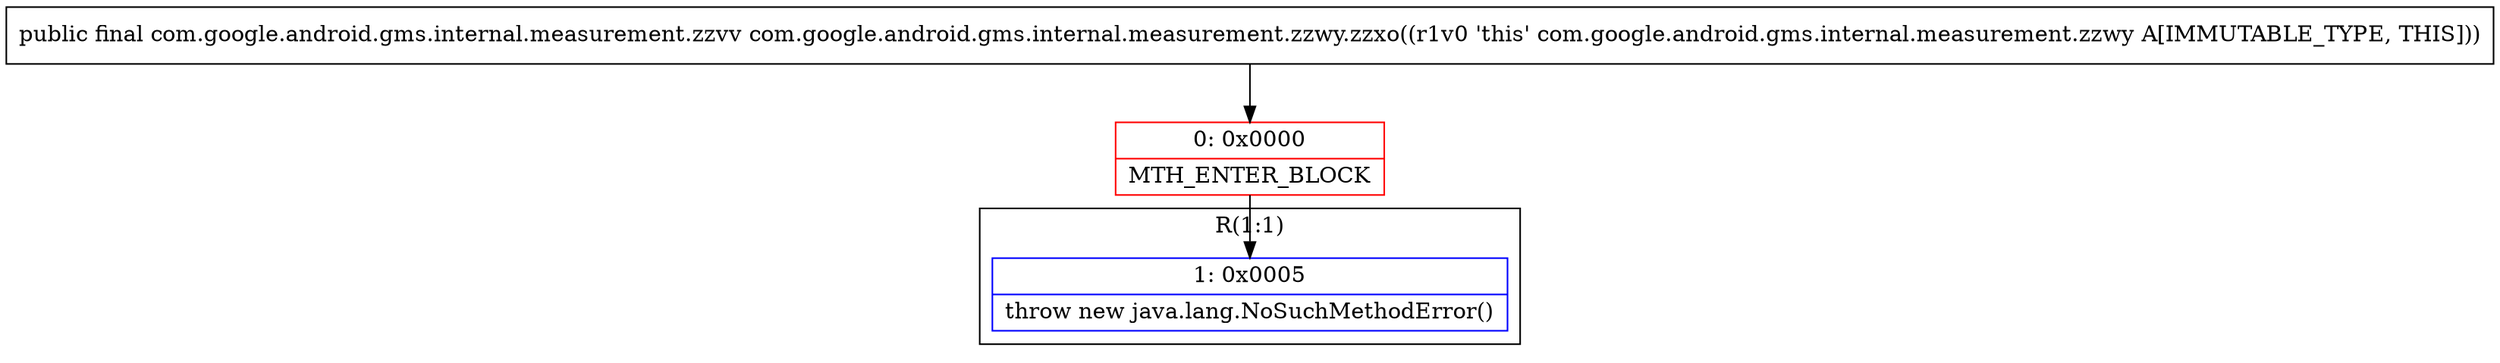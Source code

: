 digraph "CFG forcom.google.android.gms.internal.measurement.zzwy.zzxo()Lcom\/google\/android\/gms\/internal\/measurement\/zzvv;" {
subgraph cluster_Region_1410504115 {
label = "R(1:1)";
node [shape=record,color=blue];
Node_1 [shape=record,label="{1\:\ 0x0005|throw new java.lang.NoSuchMethodError()\l}"];
}
Node_0 [shape=record,color=red,label="{0\:\ 0x0000|MTH_ENTER_BLOCK\l}"];
MethodNode[shape=record,label="{public final com.google.android.gms.internal.measurement.zzvv com.google.android.gms.internal.measurement.zzwy.zzxo((r1v0 'this' com.google.android.gms.internal.measurement.zzwy A[IMMUTABLE_TYPE, THIS])) }"];
MethodNode -> Node_0;
Node_0 -> Node_1;
}

